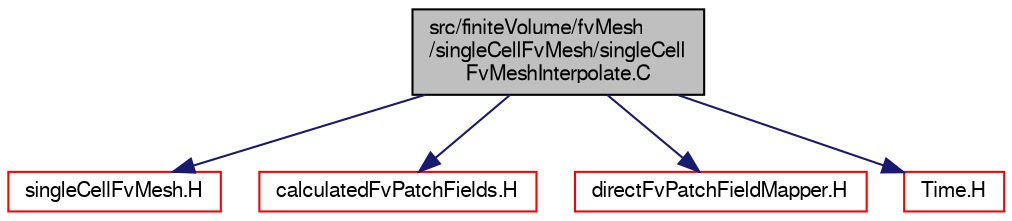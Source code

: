 digraph "src/finiteVolume/fvMesh/singleCellFvMesh/singleCellFvMeshInterpolate.C"
{
  bgcolor="transparent";
  edge [fontname="FreeSans",fontsize="10",labelfontname="FreeSans",labelfontsize="10"];
  node [fontname="FreeSans",fontsize="10",shape=record];
  Node0 [label="src/finiteVolume/fvMesh\l/singleCellFvMesh/singleCell\lFvMeshInterpolate.C",height=0.2,width=0.4,color="black", fillcolor="grey75", style="filled", fontcolor="black"];
  Node0 -> Node1 [color="midnightblue",fontsize="10",style="solid",fontname="FreeSans"];
  Node1 [label="singleCellFvMesh.H",height=0.2,width=0.4,color="red",URL="$a03704.html"];
  Node0 -> Node271 [color="midnightblue",fontsize="10",style="solid",fontname="FreeSans"];
  Node271 [label="calculatedFvPatchFields.H",height=0.2,width=0.4,color="red",URL="$a01424.html"];
  Node0 -> Node274 [color="midnightblue",fontsize="10",style="solid",fontname="FreeSans"];
  Node274 [label="directFvPatchFieldMapper.H",height=0.2,width=0.4,color="red",URL="$a02459.html"];
  Node0 -> Node275 [color="midnightblue",fontsize="10",style="solid",fontname="FreeSans"];
  Node275 [label="Time.H",height=0.2,width=0.4,color="red",URL="$a09311.html"];
}
